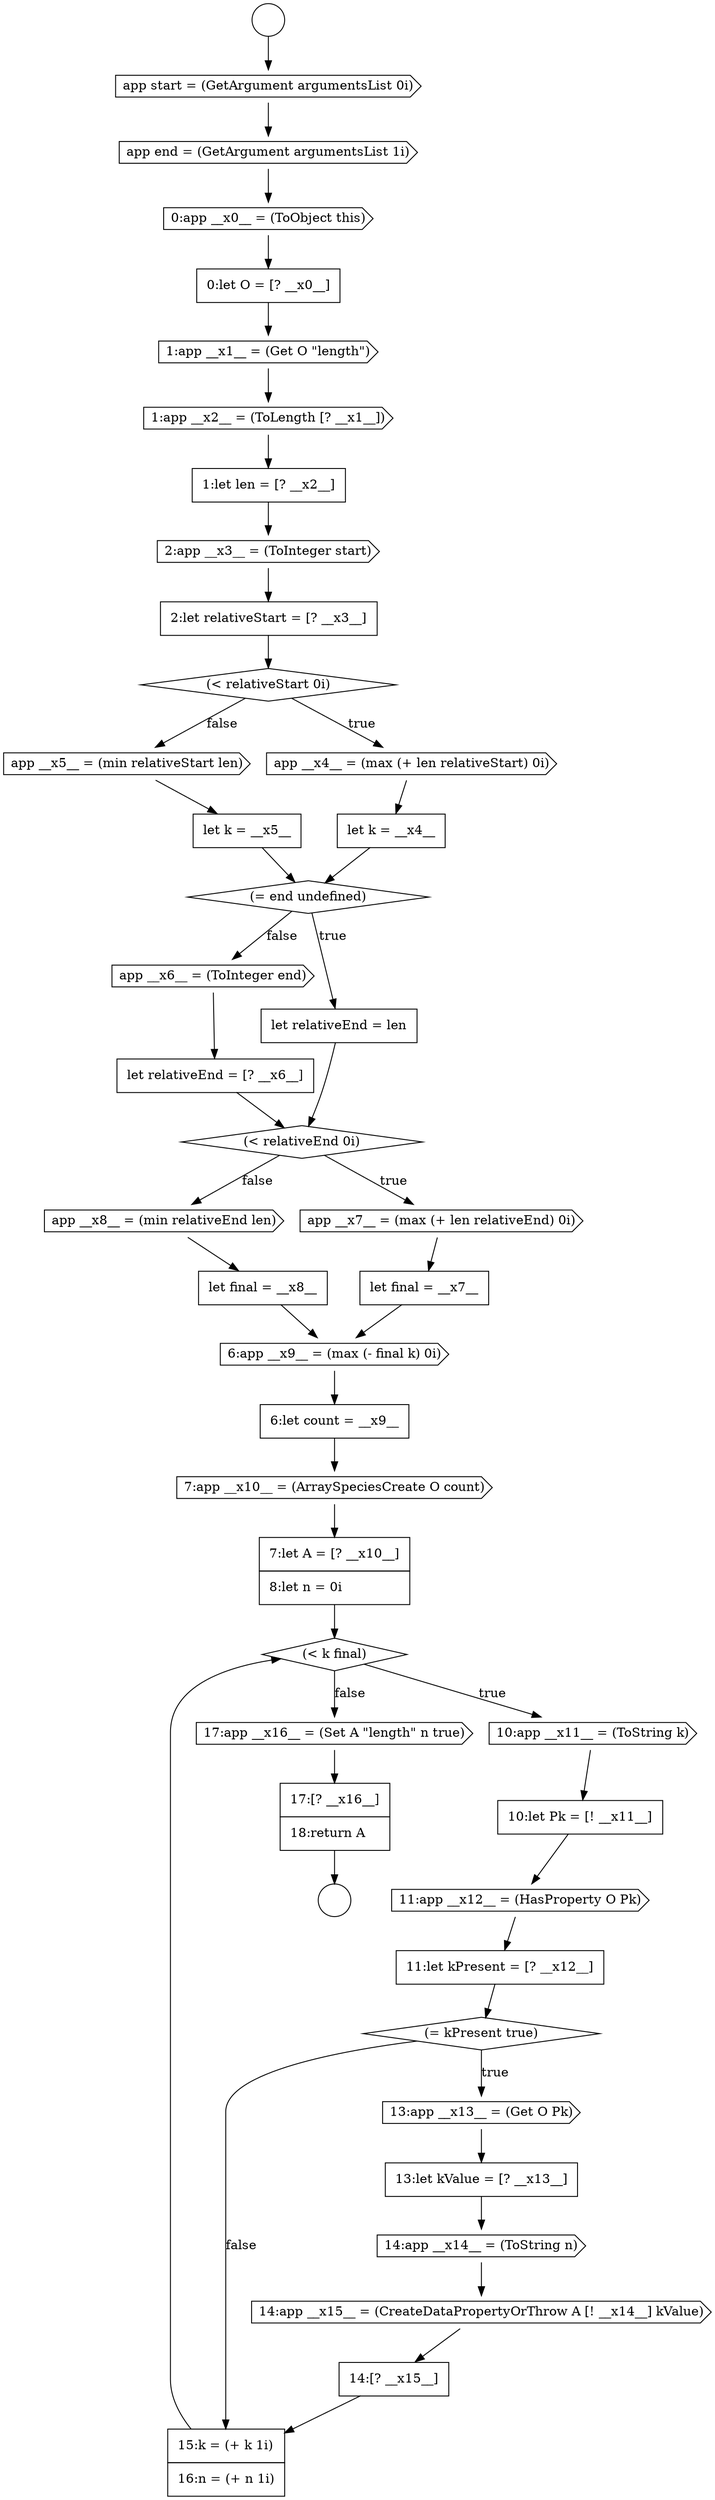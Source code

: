 digraph {
  node15331 [shape=diamond, label=<<font color="black">(&lt; relativeEnd 0i)</font>> color="black" fillcolor="white" style=filled]
  node15338 [shape=cds, label=<<font color="black">7:app __x10__ = (ArraySpeciesCreate O count)</font>> color="black" fillcolor="white" style=filled]
  node15345 [shape=diamond, label=<<font color="black">(= kPresent true)</font>> color="black" fillcolor="white" style=filled]
  node15330 [shape=none, margin=0, label=<<font color="black">
    <table border="0" cellborder="1" cellspacing="0" cellpadding="10">
      <tr><td align="left">let relativeEnd = [? __x6__]</td></tr>
    </table>
  </font>> color="black" fillcolor="white" style=filled]
  node15313 [shape=cds, label=<<font color="black">app start = (GetArgument argumentsList 0i)</font>> color="black" fillcolor="white" style=filled]
  node15312 [shape=circle label=" " color="black" fillcolor="white" style=filled]
  node15334 [shape=cds, label=<<font color="black">app __x8__ = (min relativeEnd len)</font>> color="black" fillcolor="white" style=filled]
  node15329 [shape=cds, label=<<font color="black">app __x6__ = (ToInteger end)</font>> color="black" fillcolor="white" style=filled]
  node15347 [shape=none, margin=0, label=<<font color="black">
    <table border="0" cellborder="1" cellspacing="0" cellpadding="10">
      <tr><td align="left">13:let kValue = [? __x13__]</td></tr>
    </table>
  </font>> color="black" fillcolor="white" style=filled]
  node15351 [shape=none, margin=0, label=<<font color="black">
    <table border="0" cellborder="1" cellspacing="0" cellpadding="10">
      <tr><td align="left">15:k = (+ k 1i)</td></tr>
      <tr><td align="left">16:n = (+ n 1i)</td></tr>
    </table>
  </font>> color="black" fillcolor="white" style=filled]
  node15337 [shape=none, margin=0, label=<<font color="black">
    <table border="0" cellborder="1" cellspacing="0" cellpadding="10">
      <tr><td align="left">6:let count = __x9__</td></tr>
    </table>
  </font>> color="black" fillcolor="white" style=filled]
  node15324 [shape=none, margin=0, label=<<font color="black">
    <table border="0" cellborder="1" cellspacing="0" cellpadding="10">
      <tr><td align="left">let k = __x4__</td></tr>
    </table>
  </font>> color="black" fillcolor="white" style=filled]
  node15327 [shape=diamond, label=<<font color="black">(= end undefined)</font>> color="black" fillcolor="white" style=filled]
  node15314 [shape=cds, label=<<font color="black">app end = (GetArgument argumentsList 1i)</font>> color="black" fillcolor="white" style=filled]
  node15325 [shape=cds, label=<<font color="black">app __x5__ = (min relativeStart len)</font>> color="black" fillcolor="white" style=filled]
  node15346 [shape=cds, label=<<font color="black">13:app __x13__ = (Get O Pk)</font>> color="black" fillcolor="white" style=filled]
  node15335 [shape=none, margin=0, label=<<font color="black">
    <table border="0" cellborder="1" cellspacing="0" cellpadding="10">
      <tr><td align="left">let final = __x8__</td></tr>
    </table>
  </font>> color="black" fillcolor="white" style=filled]
  node15318 [shape=cds, label=<<font color="black">1:app __x2__ = (ToLength [? __x1__])</font>> color="black" fillcolor="white" style=filled]
  node15342 [shape=none, margin=0, label=<<font color="black">
    <table border="0" cellborder="1" cellspacing="0" cellpadding="10">
      <tr><td align="left">10:let Pk = [! __x11__]</td></tr>
    </table>
  </font>> color="black" fillcolor="white" style=filled]
  node15353 [shape=none, margin=0, label=<<font color="black">
    <table border="0" cellborder="1" cellspacing="0" cellpadding="10">
      <tr><td align="left">17:[? __x16__]</td></tr>
      <tr><td align="left">18:return A</td></tr>
    </table>
  </font>> color="black" fillcolor="white" style=filled]
  node15311 [shape=circle label=" " color="black" fillcolor="white" style=filled]
  node15328 [shape=none, margin=0, label=<<font color="black">
    <table border="0" cellborder="1" cellspacing="0" cellpadding="10">
      <tr><td align="left">let relativeEnd = len</td></tr>
    </table>
  </font>> color="black" fillcolor="white" style=filled]
  node15343 [shape=cds, label=<<font color="black">11:app __x12__ = (HasProperty O Pk)</font>> color="black" fillcolor="white" style=filled]
  node15350 [shape=none, margin=0, label=<<font color="black">
    <table border="0" cellborder="1" cellspacing="0" cellpadding="10">
      <tr><td align="left">14:[? __x15__]</td></tr>
    </table>
  </font>> color="black" fillcolor="white" style=filled]
  node15321 [shape=none, margin=0, label=<<font color="black">
    <table border="0" cellborder="1" cellspacing="0" cellpadding="10">
      <tr><td align="left">2:let relativeStart = [? __x3__]</td></tr>
    </table>
  </font>> color="black" fillcolor="white" style=filled]
  node15339 [shape=none, margin=0, label=<<font color="black">
    <table border="0" cellborder="1" cellspacing="0" cellpadding="10">
      <tr><td align="left">7:let A = [? __x10__]</td></tr>
      <tr><td align="left">8:let n = 0i</td></tr>
    </table>
  </font>> color="black" fillcolor="white" style=filled]
  node15322 [shape=diamond, label=<<font color="black">(&lt; relativeStart 0i)</font>> color="black" fillcolor="white" style=filled]
  node15317 [shape=cds, label=<<font color="black">1:app __x1__ = (Get O &quot;length&quot;)</font>> color="black" fillcolor="white" style=filled]
  node15349 [shape=cds, label=<<font color="black">14:app __x15__ = (CreateDataPropertyOrThrow A [! __x14__] kValue)</font>> color="black" fillcolor="white" style=filled]
  node15344 [shape=none, margin=0, label=<<font color="black">
    <table border="0" cellborder="1" cellspacing="0" cellpadding="10">
      <tr><td align="left">11:let kPresent = [? __x12__]</td></tr>
    </table>
  </font>> color="black" fillcolor="white" style=filled]
  node15320 [shape=cds, label=<<font color="black">2:app __x3__ = (ToInteger start)</font>> color="black" fillcolor="white" style=filled]
  node15348 [shape=cds, label=<<font color="black">14:app __x14__ = (ToString n)</font>> color="black" fillcolor="white" style=filled]
  node15316 [shape=none, margin=0, label=<<font color="black">
    <table border="0" cellborder="1" cellspacing="0" cellpadding="10">
      <tr><td align="left">0:let O = [? __x0__]</td></tr>
    </table>
  </font>> color="black" fillcolor="white" style=filled]
  node15352 [shape=cds, label=<<font color="black">17:app __x16__ = (Set A &quot;length&quot; n true)</font>> color="black" fillcolor="white" style=filled]
  node15326 [shape=none, margin=0, label=<<font color="black">
    <table border="0" cellborder="1" cellspacing="0" cellpadding="10">
      <tr><td align="left">let k = __x5__</td></tr>
    </table>
  </font>> color="black" fillcolor="white" style=filled]
  node15340 [shape=diamond, label=<<font color="black">(&lt; k final)</font>> color="black" fillcolor="white" style=filled]
  node15333 [shape=none, margin=0, label=<<font color="black">
    <table border="0" cellborder="1" cellspacing="0" cellpadding="10">
      <tr><td align="left">let final = __x7__</td></tr>
    </table>
  </font>> color="black" fillcolor="white" style=filled]
  node15323 [shape=cds, label=<<font color="black">app __x4__ = (max (+ len relativeStart) 0i)</font>> color="black" fillcolor="white" style=filled]
  node15332 [shape=cds, label=<<font color="black">app __x7__ = (max (+ len relativeEnd) 0i)</font>> color="black" fillcolor="white" style=filled]
  node15319 [shape=none, margin=0, label=<<font color="black">
    <table border="0" cellborder="1" cellspacing="0" cellpadding="10">
      <tr><td align="left">1:let len = [? __x2__]</td></tr>
    </table>
  </font>> color="black" fillcolor="white" style=filled]
  node15341 [shape=cds, label=<<font color="black">10:app __x11__ = (ToString k)</font>> color="black" fillcolor="white" style=filled]
  node15315 [shape=cds, label=<<font color="black">0:app __x0__ = (ToObject this)</font>> color="black" fillcolor="white" style=filled]
  node15336 [shape=cds, label=<<font color="black">6:app __x9__ = (max (- final k) 0i)</font>> color="black" fillcolor="white" style=filled]
  node15324 -> node15327 [ color="black"]
  node15328 -> node15331 [ color="black"]
  node15327 -> node15328 [label=<<font color="black">true</font>> color="black"]
  node15327 -> node15329 [label=<<font color="black">false</font>> color="black"]
  node15323 -> node15324 [ color="black"]
  node15325 -> node15326 [ color="black"]
  node15313 -> node15314 [ color="black"]
  node15331 -> node15332 [label=<<font color="black">true</font>> color="black"]
  node15331 -> node15334 [label=<<font color="black">false</font>> color="black"]
  node15339 -> node15340 [ color="black"]
  node15311 -> node15313 [ color="black"]
  node15351 -> node15340 [ color="black"]
  node15342 -> node15343 [ color="black"]
  node15320 -> node15321 [ color="black"]
  node15316 -> node15317 [ color="black"]
  node15345 -> node15346 [label=<<font color="black">true</font>> color="black"]
  node15345 -> node15351 [label=<<font color="black">false</font>> color="black"]
  node15321 -> node15322 [ color="black"]
  node15333 -> node15336 [ color="black"]
  node15338 -> node15339 [ color="black"]
  node15330 -> node15331 [ color="black"]
  node15348 -> node15349 [ color="black"]
  node15346 -> node15347 [ color="black"]
  node15352 -> node15353 [ color="black"]
  node15340 -> node15341 [label=<<font color="black">true</font>> color="black"]
  node15340 -> node15352 [label=<<font color="black">false</font>> color="black"]
  node15349 -> node15350 [ color="black"]
  node15341 -> node15342 [ color="black"]
  node15336 -> node15337 [ color="black"]
  node15329 -> node15330 [ color="black"]
  node15344 -> node15345 [ color="black"]
  node15337 -> node15338 [ color="black"]
  node15343 -> node15344 [ color="black"]
  node15332 -> node15333 [ color="black"]
  node15318 -> node15319 [ color="black"]
  node15353 -> node15312 [ color="black"]
  node15350 -> node15351 [ color="black"]
  node15347 -> node15348 [ color="black"]
  node15335 -> node15336 [ color="black"]
  node15319 -> node15320 [ color="black"]
  node15322 -> node15323 [label=<<font color="black">true</font>> color="black"]
  node15322 -> node15325 [label=<<font color="black">false</font>> color="black"]
  node15317 -> node15318 [ color="black"]
  node15326 -> node15327 [ color="black"]
  node15334 -> node15335 [ color="black"]
  node15315 -> node15316 [ color="black"]
  node15314 -> node15315 [ color="black"]
}

